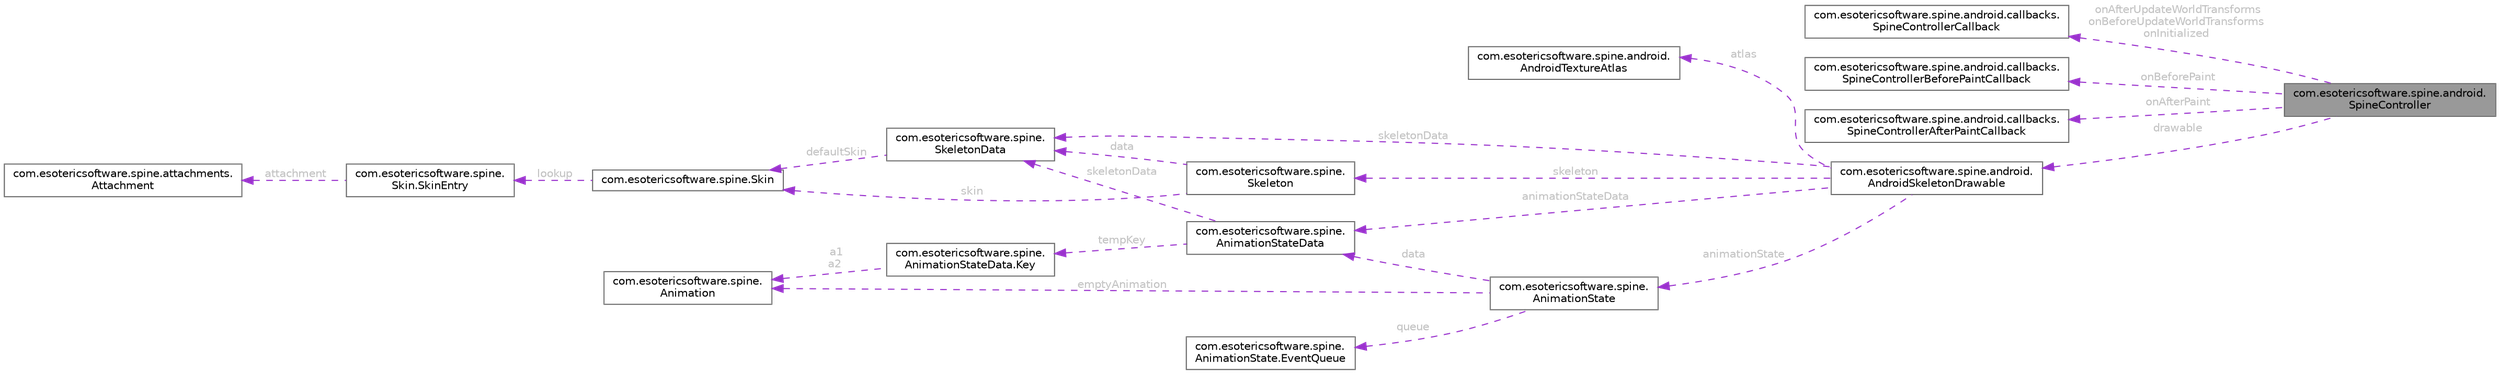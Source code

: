 digraph "com.esotericsoftware.spine.android.SpineController"
{
 // LATEX_PDF_SIZE
  bgcolor="transparent";
  edge [fontname=Helvetica,fontsize=10,labelfontname=Helvetica,labelfontsize=10];
  node [fontname=Helvetica,fontsize=10,shape=box,height=0.2,width=0.4];
  rankdir="LR";
  Node1 [id="Node000001",label="com.esotericsoftware.spine.android.\lSpineController",height=0.2,width=0.4,color="gray40", fillcolor="grey60", style="filled", fontcolor="black",tooltip=" "];
  Node2 -> Node1 [id="edge21_Node000001_Node000002",dir="back",color="darkorchid3",style="dashed",tooltip=" ",label=" onAfterUpdateWorldTransforms\nonBeforeUpdateWorldTransforms\nonInitialized",fontcolor="grey" ];
  Node2 [id="Node000002",label="com.esotericsoftware.spine.android.callbacks.\lSpineControllerCallback",height=0.2,width=0.4,color="gray40", fillcolor="white", style="filled",URL="$interfacecom_1_1esotericsoftware_1_1spine_1_1android_1_1callbacks_1_1_spine_controller_callback.html",tooltip=" "];
  Node3 -> Node1 [id="edge22_Node000001_Node000003",dir="back",color="darkorchid3",style="dashed",tooltip=" ",label=" onBeforePaint",fontcolor="grey" ];
  Node3 [id="Node000003",label="com.esotericsoftware.spine.android.callbacks.\lSpineControllerBeforePaintCallback",height=0.2,width=0.4,color="gray40", fillcolor="white", style="filled",URL="$interfacecom_1_1esotericsoftware_1_1spine_1_1android_1_1callbacks_1_1_spine_controller_before_paint_callback.html",tooltip=" "];
  Node4 -> Node1 [id="edge23_Node000001_Node000004",dir="back",color="darkorchid3",style="dashed",tooltip=" ",label=" onAfterPaint",fontcolor="grey" ];
  Node4 [id="Node000004",label="com.esotericsoftware.spine.android.callbacks.\lSpineControllerAfterPaintCallback",height=0.2,width=0.4,color="gray40", fillcolor="white", style="filled",URL="$interfacecom_1_1esotericsoftware_1_1spine_1_1android_1_1callbacks_1_1_spine_controller_after_paint_callback.html",tooltip=" "];
  Node5 -> Node1 [id="edge24_Node000001_Node000005",dir="back",color="darkorchid3",style="dashed",tooltip=" ",label=" drawable",fontcolor="grey" ];
  Node5 [id="Node000005",label="com.esotericsoftware.spine.android.\lAndroidSkeletonDrawable",height=0.2,width=0.4,color="gray40", fillcolor="white", style="filled",URL="$classcom_1_1esotericsoftware_1_1spine_1_1android_1_1_android_skeleton_drawable.html",tooltip=" "];
  Node6 -> Node5 [id="edge25_Node000005_Node000006",dir="back",color="darkorchid3",style="dashed",tooltip=" ",label=" atlas",fontcolor="grey" ];
  Node6 [id="Node000006",label="com.esotericsoftware.spine.android.\lAndroidTextureAtlas",height=0.2,width=0.4,color="gray40", fillcolor="white", style="filled",URL="$classcom_1_1esotericsoftware_1_1spine_1_1android_1_1_android_texture_atlas.html",tooltip=" "];
  Node7 -> Node5 [id="edge26_Node000005_Node000007",dir="back",color="darkorchid3",style="dashed",tooltip=" ",label=" skeletonData",fontcolor="grey" ];
  Node7 [id="Node000007",label="com.esotericsoftware.spine.\lSkeletonData",height=0.2,width=0.4,color="gray40", fillcolor="white", style="filled",URL="$classcom_1_1esotericsoftware_1_1spine_1_1_skeleton_data.html",tooltip=" "];
  Node8 -> Node7 [id="edge27_Node000007_Node000008",dir="back",color="darkorchid3",style="dashed",tooltip=" ",label=" defaultSkin",fontcolor="grey" ];
  Node8 [id="Node000008",label="com.esotericsoftware.spine.Skin",height=0.2,width=0.4,color="gray40", fillcolor="white", style="filled",URL="$classcom_1_1esotericsoftware_1_1spine_1_1_skin.html",tooltip=" "];
  Node9 -> Node8 [id="edge28_Node000008_Node000009",dir="back",color="darkorchid3",style="dashed",tooltip=" ",label=" lookup",fontcolor="grey" ];
  Node9 [id="Node000009",label="com.esotericsoftware.spine.\lSkin.SkinEntry",height=0.2,width=0.4,color="gray40", fillcolor="white", style="filled",URL="$classcom_1_1esotericsoftware_1_1spine_1_1_skin_1_1_skin_entry.html",tooltip=" "];
  Node10 -> Node9 [id="edge29_Node000009_Node000010",dir="back",color="darkorchid3",style="dashed",tooltip=" ",label=" attachment",fontcolor="grey" ];
  Node10 [id="Node000010",label="com.esotericsoftware.spine.attachments.\lAttachment",height=0.2,width=0.4,color="gray40", fillcolor="white", style="filled",URL="$classcom_1_1esotericsoftware_1_1spine_1_1attachments_1_1_attachment.html",tooltip=" "];
  Node11 -> Node5 [id="edge30_Node000005_Node000011",dir="back",color="darkorchid3",style="dashed",tooltip=" ",label=" skeleton",fontcolor="grey" ];
  Node11 [id="Node000011",label="com.esotericsoftware.spine.\lSkeleton",height=0.2,width=0.4,color="gray40", fillcolor="white", style="filled",URL="$classcom_1_1esotericsoftware_1_1spine_1_1_skeleton.html",tooltip=" "];
  Node7 -> Node11 [id="edge31_Node000011_Node000007",dir="back",color="darkorchid3",style="dashed",tooltip=" ",label=" data",fontcolor="grey" ];
  Node8 -> Node11 [id="edge32_Node000011_Node000008",dir="back",color="darkorchid3",style="dashed",tooltip=" ",label=" skin",fontcolor="grey" ];
  Node12 -> Node5 [id="edge33_Node000005_Node000012",dir="back",color="darkorchid3",style="dashed",tooltip=" ",label=" animationStateData",fontcolor="grey" ];
  Node12 [id="Node000012",label="com.esotericsoftware.spine.\lAnimationStateData",height=0.2,width=0.4,color="gray40", fillcolor="white", style="filled",URL="$classcom_1_1esotericsoftware_1_1spine_1_1_animation_state_data.html",tooltip=" "];
  Node7 -> Node12 [id="edge34_Node000012_Node000007",dir="back",color="darkorchid3",style="dashed",tooltip=" ",label=" skeletonData",fontcolor="grey" ];
  Node13 -> Node12 [id="edge35_Node000012_Node000013",dir="back",color="darkorchid3",style="dashed",tooltip=" ",label=" tempKey",fontcolor="grey" ];
  Node13 [id="Node000013",label="com.esotericsoftware.spine.\lAnimationStateData.Key",height=0.2,width=0.4,color="gray40", fillcolor="white", style="filled",URL="$classcom_1_1esotericsoftware_1_1spine_1_1_animation_state_data_1_1_key.html",tooltip=" "];
  Node14 -> Node13 [id="edge36_Node000013_Node000014",dir="back",color="darkorchid3",style="dashed",tooltip=" ",label=" a1\na2",fontcolor="grey" ];
  Node14 [id="Node000014",label="com.esotericsoftware.spine.\lAnimation",height=0.2,width=0.4,color="gray40", fillcolor="white", style="filled",URL="$classcom_1_1esotericsoftware_1_1spine_1_1_animation.html",tooltip=" "];
  Node15 -> Node5 [id="edge37_Node000005_Node000015",dir="back",color="darkorchid3",style="dashed",tooltip=" ",label=" animationState",fontcolor="grey" ];
  Node15 [id="Node000015",label="com.esotericsoftware.spine.\lAnimationState",height=0.2,width=0.4,color="gray40", fillcolor="white", style="filled",URL="$classcom_1_1esotericsoftware_1_1spine_1_1_animation_state.html",tooltip=" "];
  Node14 -> Node15 [id="edge38_Node000015_Node000014",dir="back",color="darkorchid3",style="dashed",tooltip=" ",label=" emptyAnimation",fontcolor="grey" ];
  Node12 -> Node15 [id="edge39_Node000015_Node000012",dir="back",color="darkorchid3",style="dashed",tooltip=" ",label=" data",fontcolor="grey" ];
  Node16 -> Node15 [id="edge40_Node000015_Node000016",dir="back",color="darkorchid3",style="dashed",tooltip=" ",label=" queue",fontcolor="grey" ];
  Node16 [id="Node000016",label="com.esotericsoftware.spine.\lAnimationState.EventQueue",height=0.2,width=0.4,color="gray40", fillcolor="white", style="filled",URL="$classcom_1_1esotericsoftware_1_1spine_1_1_animation_state_1_1_event_queue.html",tooltip=" "];
}
